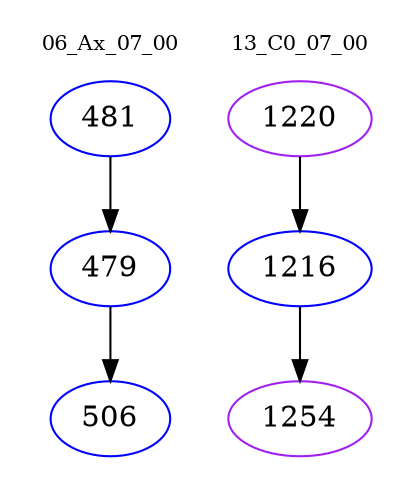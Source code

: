 digraph{
subgraph cluster_0 {
color = white
label = "06_Ax_07_00";
fontsize=10;
T0_481 [label="481", color="blue"]
T0_481 -> T0_479 [color="black"]
T0_479 [label="479", color="blue"]
T0_479 -> T0_506 [color="black"]
T0_506 [label="506", color="blue"]
}
subgraph cluster_1 {
color = white
label = "13_C0_07_00";
fontsize=10;
T1_1220 [label="1220", color="purple"]
T1_1220 -> T1_1216 [color="black"]
T1_1216 [label="1216", color="blue"]
T1_1216 -> T1_1254 [color="black"]
T1_1254 [label="1254", color="purple"]
}
}
